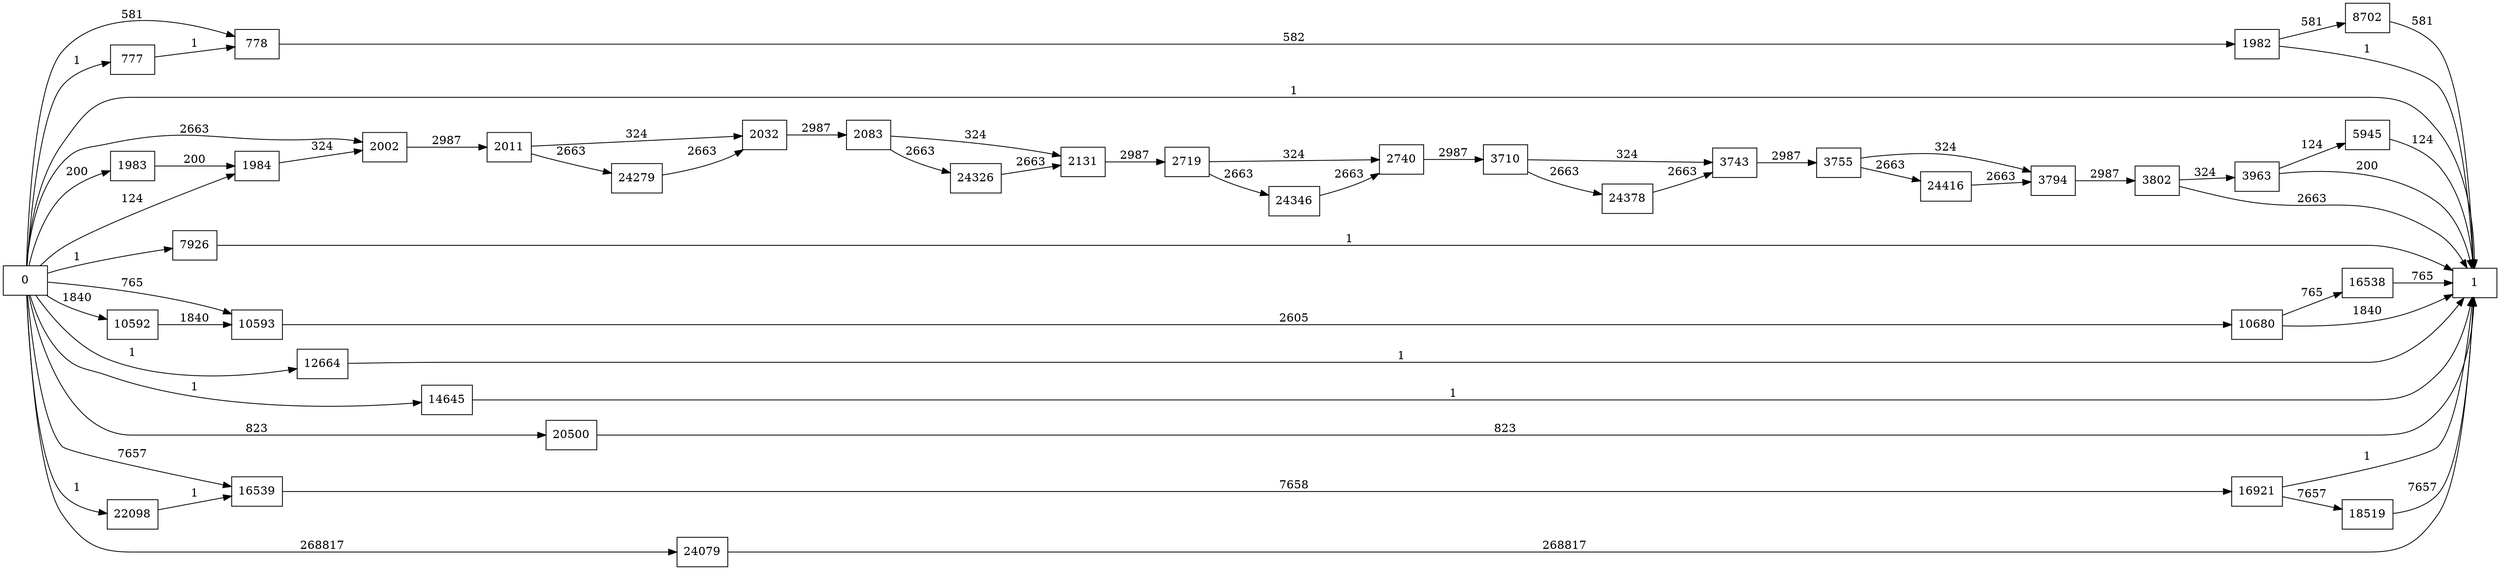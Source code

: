 digraph {
	graph [rankdir=LR]
	node [shape=rectangle]
	777 -> 778 [label=1]
	778 -> 1982 [label=582]
	1982 -> 1 [label=1]
	1982 -> 8702 [label=581]
	1983 -> 1984 [label=200]
	1984 -> 2002 [label=324]
	2002 -> 2011 [label=2987]
	2011 -> 2032 [label=324]
	2011 -> 24279 [label=2663]
	2032 -> 2083 [label=2987]
	2083 -> 2131 [label=324]
	2083 -> 24326 [label=2663]
	2131 -> 2719 [label=2987]
	2719 -> 2740 [label=324]
	2719 -> 24346 [label=2663]
	2740 -> 3710 [label=2987]
	3710 -> 3743 [label=324]
	3710 -> 24378 [label=2663]
	3743 -> 3755 [label=2987]
	3755 -> 3794 [label=324]
	3755 -> 24416 [label=2663]
	3794 -> 3802 [label=2987]
	3802 -> 1 [label=2663]
	3802 -> 3963 [label=324]
	3963 -> 5945 [label=124]
	3963 -> 1 [label=200]
	5945 -> 1 [label=124]
	7926 -> 1 [label=1]
	8702 -> 1 [label=581]
	10592 -> 10593 [label=1840]
	10593 -> 10680 [label=2605]
	10680 -> 1 [label=1840]
	10680 -> 16538 [label=765]
	12664 -> 1 [label=1]
	14645 -> 1 [label=1]
	16538 -> 1 [label=765]
	16539 -> 16921 [label=7658]
	16921 -> 1 [label=1]
	16921 -> 18519 [label=7657]
	18519 -> 1 [label=7657]
	20500 -> 1 [label=823]
	22098 -> 16539 [label=1]
	24079 -> 1 [label=268817]
	24279 -> 2032 [label=2663]
	24326 -> 2131 [label=2663]
	24346 -> 2740 [label=2663]
	24378 -> 3743 [label=2663]
	24416 -> 3794 [label=2663]
	0 -> 1983 [label=200]
	0 -> 1984 [label=124]
	0 -> 778 [label=581]
	0 -> 10593 [label=765]
	0 -> 16539 [label=7657]
	0 -> 777 [label=1]
	0 -> 1 [label=1]
	0 -> 7926 [label=1]
	0 -> 10592 [label=1840]
	0 -> 12664 [label=1]
	0 -> 14645 [label=1]
	0 -> 20500 [label=823]
	0 -> 22098 [label=1]
	0 -> 24079 [label=268817]
	0 -> 2002 [label=2663]
}
